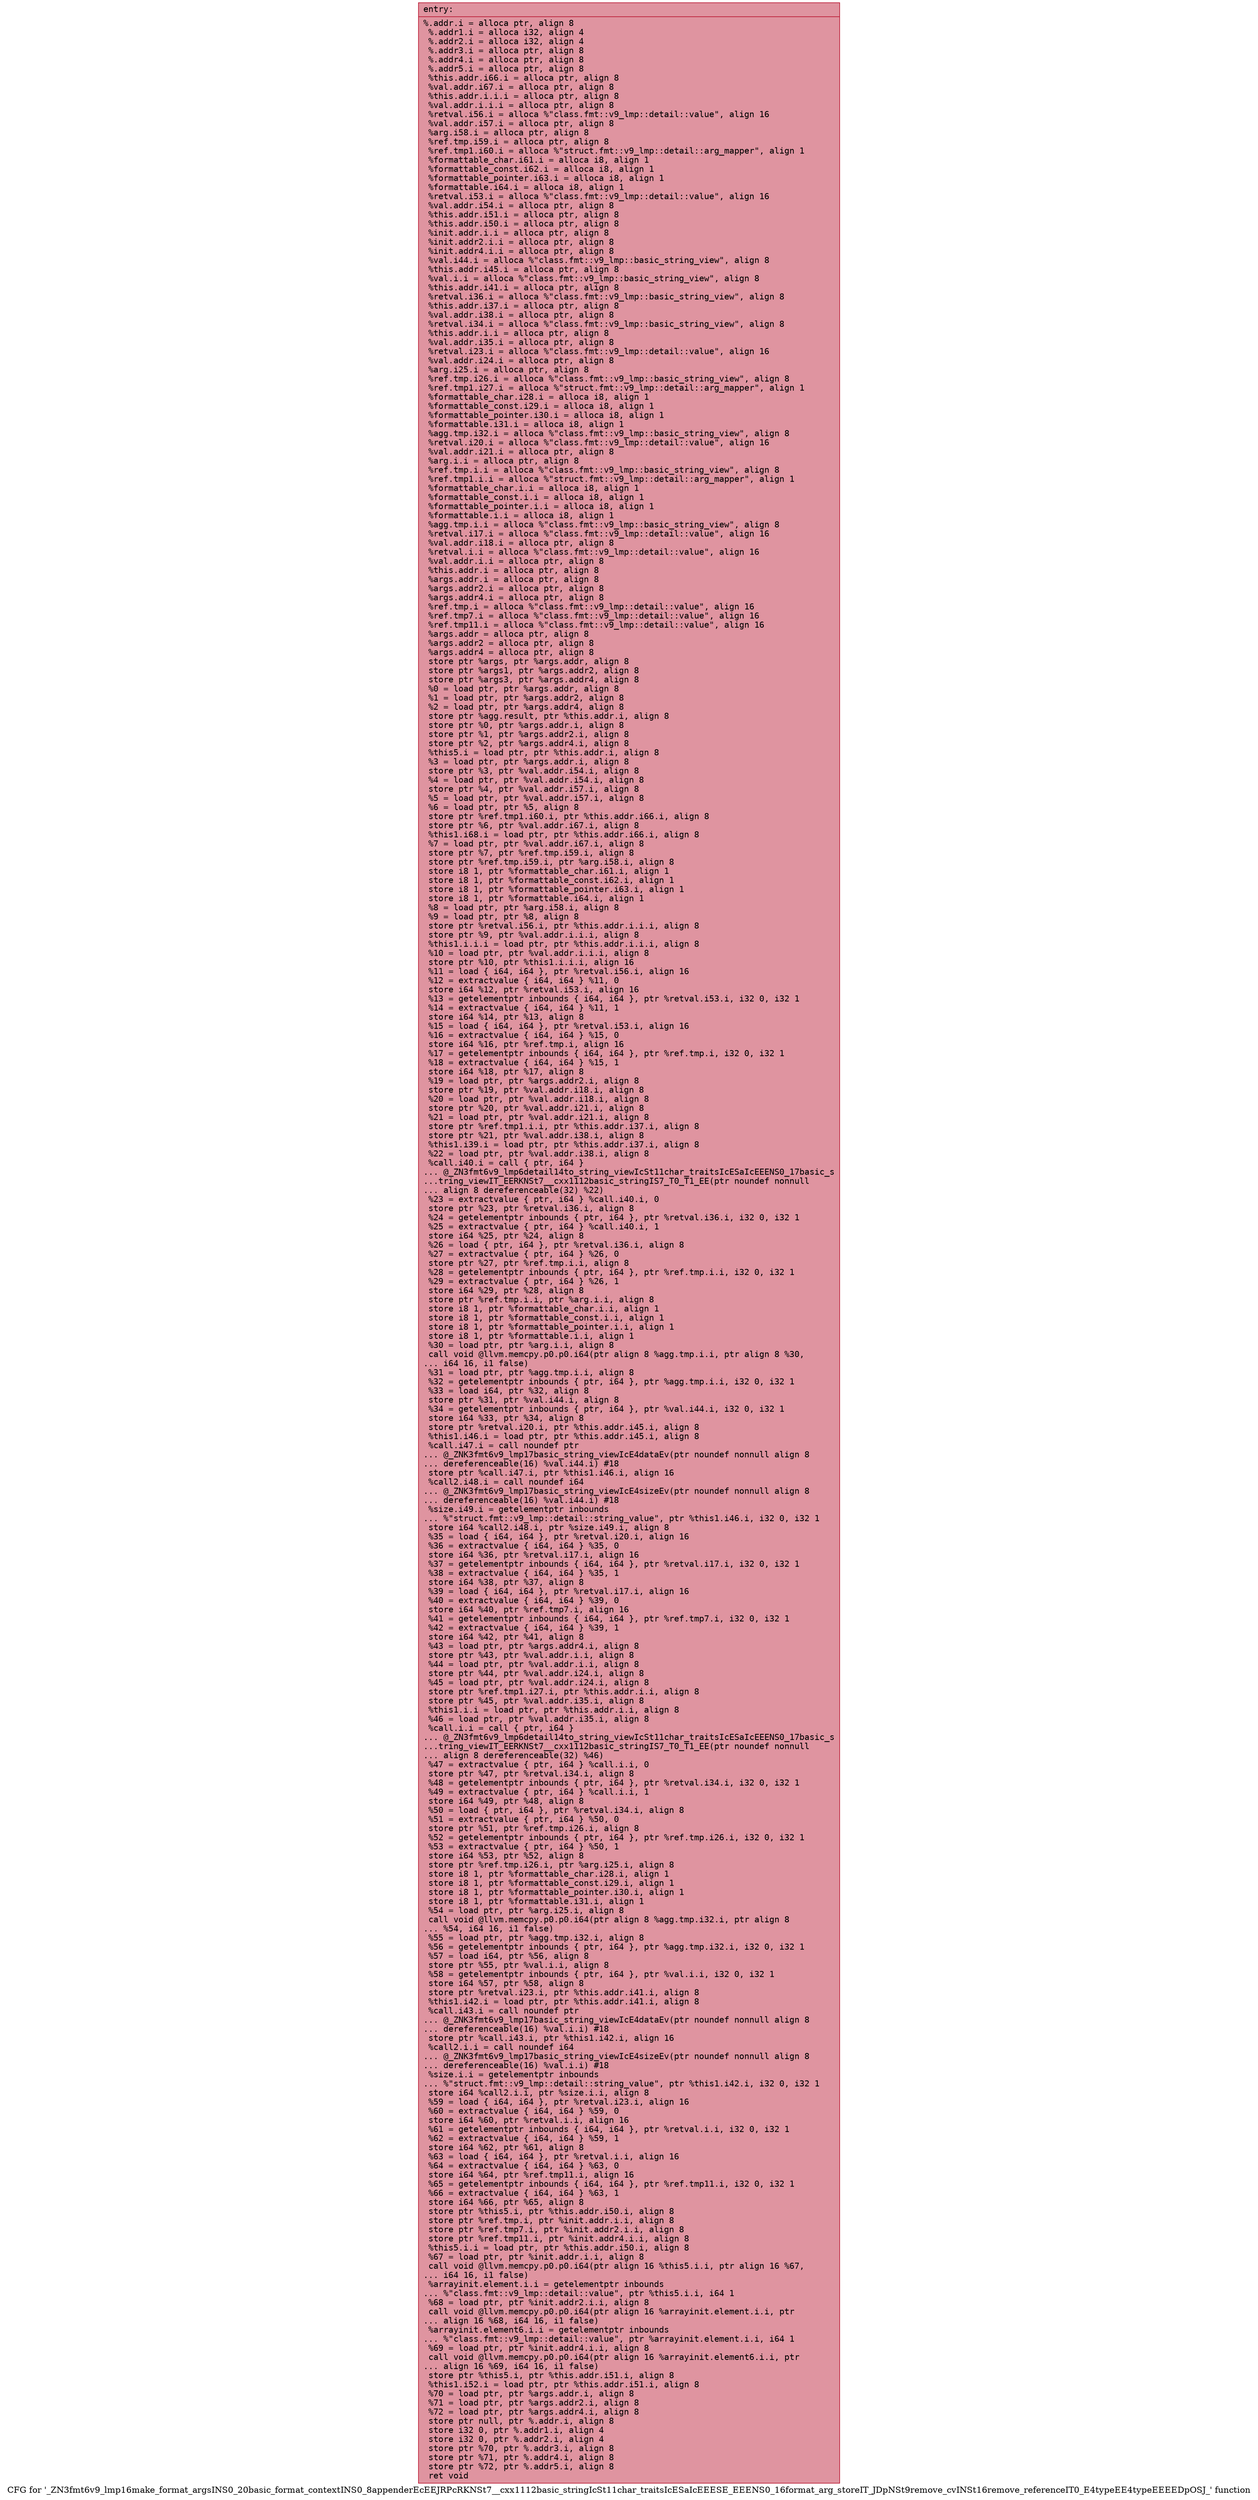 digraph "CFG for '_ZN3fmt6v9_lmp16make_format_argsINS0_20basic_format_contextINS0_8appenderEcEEJRPcRKNSt7__cxx1112basic_stringIcSt11char_traitsIcESaIcEEESE_EEENS0_16format_arg_storeIT_JDpNSt9remove_cvINSt16remove_referenceIT0_E4typeEE4typeEEEEDpOSJ_' function" {
	label="CFG for '_ZN3fmt6v9_lmp16make_format_argsINS0_20basic_format_contextINS0_8appenderEcEEJRPcRKNSt7__cxx1112basic_stringIcSt11char_traitsIcESaIcEEESE_EEENS0_16format_arg_storeIT_JDpNSt9remove_cvINSt16remove_referenceIT0_E4typeEE4typeEEEEDpOSJ_' function";

	Node0x5584168565d0 [shape=record,color="#b70d28ff", style=filled, fillcolor="#b70d2870" fontname="Courier",label="{entry:\l|  %.addr.i = alloca ptr, align 8\l  %.addr1.i = alloca i32, align 4\l  %.addr2.i = alloca i32, align 4\l  %.addr3.i = alloca ptr, align 8\l  %.addr4.i = alloca ptr, align 8\l  %.addr5.i = alloca ptr, align 8\l  %this.addr.i66.i = alloca ptr, align 8\l  %val.addr.i67.i = alloca ptr, align 8\l  %this.addr.i.i.i = alloca ptr, align 8\l  %val.addr.i.i.i = alloca ptr, align 8\l  %retval.i56.i = alloca %\"class.fmt::v9_lmp::detail::value\", align 16\l  %val.addr.i57.i = alloca ptr, align 8\l  %arg.i58.i = alloca ptr, align 8\l  %ref.tmp.i59.i = alloca ptr, align 8\l  %ref.tmp1.i60.i = alloca %\"struct.fmt::v9_lmp::detail::arg_mapper\", align 1\l  %formattable_char.i61.i = alloca i8, align 1\l  %formattable_const.i62.i = alloca i8, align 1\l  %formattable_pointer.i63.i = alloca i8, align 1\l  %formattable.i64.i = alloca i8, align 1\l  %retval.i53.i = alloca %\"class.fmt::v9_lmp::detail::value\", align 16\l  %val.addr.i54.i = alloca ptr, align 8\l  %this.addr.i51.i = alloca ptr, align 8\l  %this.addr.i50.i = alloca ptr, align 8\l  %init.addr.i.i = alloca ptr, align 8\l  %init.addr2.i.i = alloca ptr, align 8\l  %init.addr4.i.i = alloca ptr, align 8\l  %val.i44.i = alloca %\"class.fmt::v9_lmp::basic_string_view\", align 8\l  %this.addr.i45.i = alloca ptr, align 8\l  %val.i.i = alloca %\"class.fmt::v9_lmp::basic_string_view\", align 8\l  %this.addr.i41.i = alloca ptr, align 8\l  %retval.i36.i = alloca %\"class.fmt::v9_lmp::basic_string_view\", align 8\l  %this.addr.i37.i = alloca ptr, align 8\l  %val.addr.i38.i = alloca ptr, align 8\l  %retval.i34.i = alloca %\"class.fmt::v9_lmp::basic_string_view\", align 8\l  %this.addr.i.i = alloca ptr, align 8\l  %val.addr.i35.i = alloca ptr, align 8\l  %retval.i23.i = alloca %\"class.fmt::v9_lmp::detail::value\", align 16\l  %val.addr.i24.i = alloca ptr, align 8\l  %arg.i25.i = alloca ptr, align 8\l  %ref.tmp.i26.i = alloca %\"class.fmt::v9_lmp::basic_string_view\", align 8\l  %ref.tmp1.i27.i = alloca %\"struct.fmt::v9_lmp::detail::arg_mapper\", align 1\l  %formattable_char.i28.i = alloca i8, align 1\l  %formattable_const.i29.i = alloca i8, align 1\l  %formattable_pointer.i30.i = alloca i8, align 1\l  %formattable.i31.i = alloca i8, align 1\l  %agg.tmp.i32.i = alloca %\"class.fmt::v9_lmp::basic_string_view\", align 8\l  %retval.i20.i = alloca %\"class.fmt::v9_lmp::detail::value\", align 16\l  %val.addr.i21.i = alloca ptr, align 8\l  %arg.i.i = alloca ptr, align 8\l  %ref.tmp.i.i = alloca %\"class.fmt::v9_lmp::basic_string_view\", align 8\l  %ref.tmp1.i.i = alloca %\"struct.fmt::v9_lmp::detail::arg_mapper\", align 1\l  %formattable_char.i.i = alloca i8, align 1\l  %formattable_const.i.i = alloca i8, align 1\l  %formattable_pointer.i.i = alloca i8, align 1\l  %formattable.i.i = alloca i8, align 1\l  %agg.tmp.i.i = alloca %\"class.fmt::v9_lmp::basic_string_view\", align 8\l  %retval.i17.i = alloca %\"class.fmt::v9_lmp::detail::value\", align 16\l  %val.addr.i18.i = alloca ptr, align 8\l  %retval.i.i = alloca %\"class.fmt::v9_lmp::detail::value\", align 16\l  %val.addr.i.i = alloca ptr, align 8\l  %this.addr.i = alloca ptr, align 8\l  %args.addr.i = alloca ptr, align 8\l  %args.addr2.i = alloca ptr, align 8\l  %args.addr4.i = alloca ptr, align 8\l  %ref.tmp.i = alloca %\"class.fmt::v9_lmp::detail::value\", align 16\l  %ref.tmp7.i = alloca %\"class.fmt::v9_lmp::detail::value\", align 16\l  %ref.tmp11.i = alloca %\"class.fmt::v9_lmp::detail::value\", align 16\l  %args.addr = alloca ptr, align 8\l  %args.addr2 = alloca ptr, align 8\l  %args.addr4 = alloca ptr, align 8\l  store ptr %args, ptr %args.addr, align 8\l  store ptr %args1, ptr %args.addr2, align 8\l  store ptr %args3, ptr %args.addr4, align 8\l  %0 = load ptr, ptr %args.addr, align 8\l  %1 = load ptr, ptr %args.addr2, align 8\l  %2 = load ptr, ptr %args.addr4, align 8\l  store ptr %agg.result, ptr %this.addr.i, align 8\l  store ptr %0, ptr %args.addr.i, align 8\l  store ptr %1, ptr %args.addr2.i, align 8\l  store ptr %2, ptr %args.addr4.i, align 8\l  %this5.i = load ptr, ptr %this.addr.i, align 8\l  %3 = load ptr, ptr %args.addr.i, align 8\l  store ptr %3, ptr %val.addr.i54.i, align 8\l  %4 = load ptr, ptr %val.addr.i54.i, align 8\l  store ptr %4, ptr %val.addr.i57.i, align 8\l  %5 = load ptr, ptr %val.addr.i57.i, align 8\l  %6 = load ptr, ptr %5, align 8\l  store ptr %ref.tmp1.i60.i, ptr %this.addr.i66.i, align 8\l  store ptr %6, ptr %val.addr.i67.i, align 8\l  %this1.i68.i = load ptr, ptr %this.addr.i66.i, align 8\l  %7 = load ptr, ptr %val.addr.i67.i, align 8\l  store ptr %7, ptr %ref.tmp.i59.i, align 8\l  store ptr %ref.tmp.i59.i, ptr %arg.i58.i, align 8\l  store i8 1, ptr %formattable_char.i61.i, align 1\l  store i8 1, ptr %formattable_const.i62.i, align 1\l  store i8 1, ptr %formattable_pointer.i63.i, align 1\l  store i8 1, ptr %formattable.i64.i, align 1\l  %8 = load ptr, ptr %arg.i58.i, align 8\l  %9 = load ptr, ptr %8, align 8\l  store ptr %retval.i56.i, ptr %this.addr.i.i.i, align 8\l  store ptr %9, ptr %val.addr.i.i.i, align 8\l  %this1.i.i.i = load ptr, ptr %this.addr.i.i.i, align 8\l  %10 = load ptr, ptr %val.addr.i.i.i, align 8\l  store ptr %10, ptr %this1.i.i.i, align 16\l  %11 = load \{ i64, i64 \}, ptr %retval.i56.i, align 16\l  %12 = extractvalue \{ i64, i64 \} %11, 0\l  store i64 %12, ptr %retval.i53.i, align 16\l  %13 = getelementptr inbounds \{ i64, i64 \}, ptr %retval.i53.i, i32 0, i32 1\l  %14 = extractvalue \{ i64, i64 \} %11, 1\l  store i64 %14, ptr %13, align 8\l  %15 = load \{ i64, i64 \}, ptr %retval.i53.i, align 16\l  %16 = extractvalue \{ i64, i64 \} %15, 0\l  store i64 %16, ptr %ref.tmp.i, align 16\l  %17 = getelementptr inbounds \{ i64, i64 \}, ptr %ref.tmp.i, i32 0, i32 1\l  %18 = extractvalue \{ i64, i64 \} %15, 1\l  store i64 %18, ptr %17, align 8\l  %19 = load ptr, ptr %args.addr2.i, align 8\l  store ptr %19, ptr %val.addr.i18.i, align 8\l  %20 = load ptr, ptr %val.addr.i18.i, align 8\l  store ptr %20, ptr %val.addr.i21.i, align 8\l  %21 = load ptr, ptr %val.addr.i21.i, align 8\l  store ptr %ref.tmp1.i.i, ptr %this.addr.i37.i, align 8\l  store ptr %21, ptr %val.addr.i38.i, align 8\l  %this1.i39.i = load ptr, ptr %this.addr.i37.i, align 8\l  %22 = load ptr, ptr %val.addr.i38.i, align 8\l  %call.i40.i = call \{ ptr, i64 \}\l... @_ZN3fmt6v9_lmp6detail14to_string_viewIcSt11char_traitsIcESaIcEEENS0_17basic_s\l...tring_viewIT_EERKNSt7__cxx1112basic_stringIS7_T0_T1_EE(ptr noundef nonnull\l... align 8 dereferenceable(32) %22)\l  %23 = extractvalue \{ ptr, i64 \} %call.i40.i, 0\l  store ptr %23, ptr %retval.i36.i, align 8\l  %24 = getelementptr inbounds \{ ptr, i64 \}, ptr %retval.i36.i, i32 0, i32 1\l  %25 = extractvalue \{ ptr, i64 \} %call.i40.i, 1\l  store i64 %25, ptr %24, align 8\l  %26 = load \{ ptr, i64 \}, ptr %retval.i36.i, align 8\l  %27 = extractvalue \{ ptr, i64 \} %26, 0\l  store ptr %27, ptr %ref.tmp.i.i, align 8\l  %28 = getelementptr inbounds \{ ptr, i64 \}, ptr %ref.tmp.i.i, i32 0, i32 1\l  %29 = extractvalue \{ ptr, i64 \} %26, 1\l  store i64 %29, ptr %28, align 8\l  store ptr %ref.tmp.i.i, ptr %arg.i.i, align 8\l  store i8 1, ptr %formattable_char.i.i, align 1\l  store i8 1, ptr %formattable_const.i.i, align 1\l  store i8 1, ptr %formattable_pointer.i.i, align 1\l  store i8 1, ptr %formattable.i.i, align 1\l  %30 = load ptr, ptr %arg.i.i, align 8\l  call void @llvm.memcpy.p0.p0.i64(ptr align 8 %agg.tmp.i.i, ptr align 8 %30,\l... i64 16, i1 false)\l  %31 = load ptr, ptr %agg.tmp.i.i, align 8\l  %32 = getelementptr inbounds \{ ptr, i64 \}, ptr %agg.tmp.i.i, i32 0, i32 1\l  %33 = load i64, ptr %32, align 8\l  store ptr %31, ptr %val.i44.i, align 8\l  %34 = getelementptr inbounds \{ ptr, i64 \}, ptr %val.i44.i, i32 0, i32 1\l  store i64 %33, ptr %34, align 8\l  store ptr %retval.i20.i, ptr %this.addr.i45.i, align 8\l  %this1.i46.i = load ptr, ptr %this.addr.i45.i, align 8\l  %call.i47.i = call noundef ptr\l... @_ZNK3fmt6v9_lmp17basic_string_viewIcE4dataEv(ptr noundef nonnull align 8\l... dereferenceable(16) %val.i44.i) #18\l  store ptr %call.i47.i, ptr %this1.i46.i, align 16\l  %call2.i48.i = call noundef i64\l... @_ZNK3fmt6v9_lmp17basic_string_viewIcE4sizeEv(ptr noundef nonnull align 8\l... dereferenceable(16) %val.i44.i) #18\l  %size.i49.i = getelementptr inbounds\l... %\"struct.fmt::v9_lmp::detail::string_value\", ptr %this1.i46.i, i32 0, i32 1\l  store i64 %call2.i48.i, ptr %size.i49.i, align 8\l  %35 = load \{ i64, i64 \}, ptr %retval.i20.i, align 16\l  %36 = extractvalue \{ i64, i64 \} %35, 0\l  store i64 %36, ptr %retval.i17.i, align 16\l  %37 = getelementptr inbounds \{ i64, i64 \}, ptr %retval.i17.i, i32 0, i32 1\l  %38 = extractvalue \{ i64, i64 \} %35, 1\l  store i64 %38, ptr %37, align 8\l  %39 = load \{ i64, i64 \}, ptr %retval.i17.i, align 16\l  %40 = extractvalue \{ i64, i64 \} %39, 0\l  store i64 %40, ptr %ref.tmp7.i, align 16\l  %41 = getelementptr inbounds \{ i64, i64 \}, ptr %ref.tmp7.i, i32 0, i32 1\l  %42 = extractvalue \{ i64, i64 \} %39, 1\l  store i64 %42, ptr %41, align 8\l  %43 = load ptr, ptr %args.addr4.i, align 8\l  store ptr %43, ptr %val.addr.i.i, align 8\l  %44 = load ptr, ptr %val.addr.i.i, align 8\l  store ptr %44, ptr %val.addr.i24.i, align 8\l  %45 = load ptr, ptr %val.addr.i24.i, align 8\l  store ptr %ref.tmp1.i27.i, ptr %this.addr.i.i, align 8\l  store ptr %45, ptr %val.addr.i35.i, align 8\l  %this1.i.i = load ptr, ptr %this.addr.i.i, align 8\l  %46 = load ptr, ptr %val.addr.i35.i, align 8\l  %call.i.i = call \{ ptr, i64 \}\l... @_ZN3fmt6v9_lmp6detail14to_string_viewIcSt11char_traitsIcESaIcEEENS0_17basic_s\l...tring_viewIT_EERKNSt7__cxx1112basic_stringIS7_T0_T1_EE(ptr noundef nonnull\l... align 8 dereferenceable(32) %46)\l  %47 = extractvalue \{ ptr, i64 \} %call.i.i, 0\l  store ptr %47, ptr %retval.i34.i, align 8\l  %48 = getelementptr inbounds \{ ptr, i64 \}, ptr %retval.i34.i, i32 0, i32 1\l  %49 = extractvalue \{ ptr, i64 \} %call.i.i, 1\l  store i64 %49, ptr %48, align 8\l  %50 = load \{ ptr, i64 \}, ptr %retval.i34.i, align 8\l  %51 = extractvalue \{ ptr, i64 \} %50, 0\l  store ptr %51, ptr %ref.tmp.i26.i, align 8\l  %52 = getelementptr inbounds \{ ptr, i64 \}, ptr %ref.tmp.i26.i, i32 0, i32 1\l  %53 = extractvalue \{ ptr, i64 \} %50, 1\l  store i64 %53, ptr %52, align 8\l  store ptr %ref.tmp.i26.i, ptr %arg.i25.i, align 8\l  store i8 1, ptr %formattable_char.i28.i, align 1\l  store i8 1, ptr %formattable_const.i29.i, align 1\l  store i8 1, ptr %formattable_pointer.i30.i, align 1\l  store i8 1, ptr %formattable.i31.i, align 1\l  %54 = load ptr, ptr %arg.i25.i, align 8\l  call void @llvm.memcpy.p0.p0.i64(ptr align 8 %agg.tmp.i32.i, ptr align 8\l... %54, i64 16, i1 false)\l  %55 = load ptr, ptr %agg.tmp.i32.i, align 8\l  %56 = getelementptr inbounds \{ ptr, i64 \}, ptr %agg.tmp.i32.i, i32 0, i32 1\l  %57 = load i64, ptr %56, align 8\l  store ptr %55, ptr %val.i.i, align 8\l  %58 = getelementptr inbounds \{ ptr, i64 \}, ptr %val.i.i, i32 0, i32 1\l  store i64 %57, ptr %58, align 8\l  store ptr %retval.i23.i, ptr %this.addr.i41.i, align 8\l  %this1.i42.i = load ptr, ptr %this.addr.i41.i, align 8\l  %call.i43.i = call noundef ptr\l... @_ZNK3fmt6v9_lmp17basic_string_viewIcE4dataEv(ptr noundef nonnull align 8\l... dereferenceable(16) %val.i.i) #18\l  store ptr %call.i43.i, ptr %this1.i42.i, align 16\l  %call2.i.i = call noundef i64\l... @_ZNK3fmt6v9_lmp17basic_string_viewIcE4sizeEv(ptr noundef nonnull align 8\l... dereferenceable(16) %val.i.i) #18\l  %size.i.i = getelementptr inbounds\l... %\"struct.fmt::v9_lmp::detail::string_value\", ptr %this1.i42.i, i32 0, i32 1\l  store i64 %call2.i.i, ptr %size.i.i, align 8\l  %59 = load \{ i64, i64 \}, ptr %retval.i23.i, align 16\l  %60 = extractvalue \{ i64, i64 \} %59, 0\l  store i64 %60, ptr %retval.i.i, align 16\l  %61 = getelementptr inbounds \{ i64, i64 \}, ptr %retval.i.i, i32 0, i32 1\l  %62 = extractvalue \{ i64, i64 \} %59, 1\l  store i64 %62, ptr %61, align 8\l  %63 = load \{ i64, i64 \}, ptr %retval.i.i, align 16\l  %64 = extractvalue \{ i64, i64 \} %63, 0\l  store i64 %64, ptr %ref.tmp11.i, align 16\l  %65 = getelementptr inbounds \{ i64, i64 \}, ptr %ref.tmp11.i, i32 0, i32 1\l  %66 = extractvalue \{ i64, i64 \} %63, 1\l  store i64 %66, ptr %65, align 8\l  store ptr %this5.i, ptr %this.addr.i50.i, align 8\l  store ptr %ref.tmp.i, ptr %init.addr.i.i, align 8\l  store ptr %ref.tmp7.i, ptr %init.addr2.i.i, align 8\l  store ptr %ref.tmp11.i, ptr %init.addr4.i.i, align 8\l  %this5.i.i = load ptr, ptr %this.addr.i50.i, align 8\l  %67 = load ptr, ptr %init.addr.i.i, align 8\l  call void @llvm.memcpy.p0.p0.i64(ptr align 16 %this5.i.i, ptr align 16 %67,\l... i64 16, i1 false)\l  %arrayinit.element.i.i = getelementptr inbounds\l... %\"class.fmt::v9_lmp::detail::value\", ptr %this5.i.i, i64 1\l  %68 = load ptr, ptr %init.addr2.i.i, align 8\l  call void @llvm.memcpy.p0.p0.i64(ptr align 16 %arrayinit.element.i.i, ptr\l... align 16 %68, i64 16, i1 false)\l  %arrayinit.element6.i.i = getelementptr inbounds\l... %\"class.fmt::v9_lmp::detail::value\", ptr %arrayinit.element.i.i, i64 1\l  %69 = load ptr, ptr %init.addr4.i.i, align 8\l  call void @llvm.memcpy.p0.p0.i64(ptr align 16 %arrayinit.element6.i.i, ptr\l... align 16 %69, i64 16, i1 false)\l  store ptr %this5.i, ptr %this.addr.i51.i, align 8\l  %this1.i52.i = load ptr, ptr %this.addr.i51.i, align 8\l  %70 = load ptr, ptr %args.addr.i, align 8\l  %71 = load ptr, ptr %args.addr2.i, align 8\l  %72 = load ptr, ptr %args.addr4.i, align 8\l  store ptr null, ptr %.addr.i, align 8\l  store i32 0, ptr %.addr1.i, align 4\l  store i32 0, ptr %.addr2.i, align 4\l  store ptr %70, ptr %.addr3.i, align 8\l  store ptr %71, ptr %.addr4.i, align 8\l  store ptr %72, ptr %.addr5.i, align 8\l  ret void\l}"];
}
